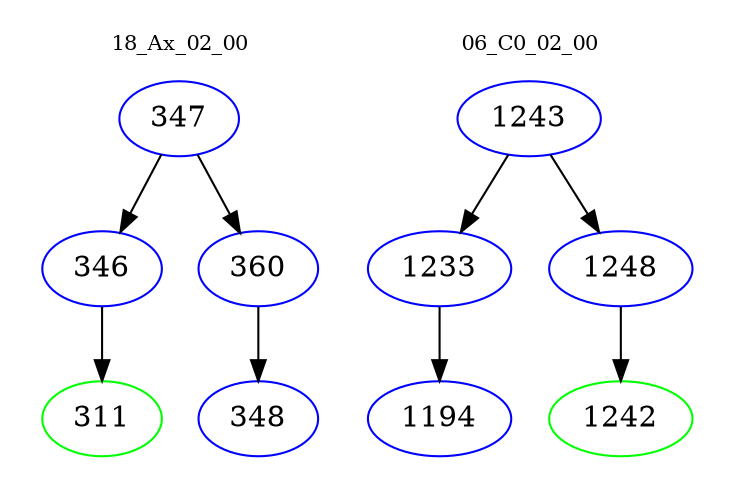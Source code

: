 digraph{
subgraph cluster_0 {
color = white
label = "18_Ax_02_00";
fontsize=10;
T0_347 [label="347", color="blue"]
T0_347 -> T0_346 [color="black"]
T0_346 [label="346", color="blue"]
T0_346 -> T0_311 [color="black"]
T0_311 [label="311", color="green"]
T0_347 -> T0_360 [color="black"]
T0_360 [label="360", color="blue"]
T0_360 -> T0_348 [color="black"]
T0_348 [label="348", color="blue"]
}
subgraph cluster_1 {
color = white
label = "06_C0_02_00";
fontsize=10;
T1_1243 [label="1243", color="blue"]
T1_1243 -> T1_1233 [color="black"]
T1_1233 [label="1233", color="blue"]
T1_1233 -> T1_1194 [color="black"]
T1_1194 [label="1194", color="blue"]
T1_1243 -> T1_1248 [color="black"]
T1_1248 [label="1248", color="blue"]
T1_1248 -> T1_1242 [color="black"]
T1_1242 [label="1242", color="green"]
}
}
